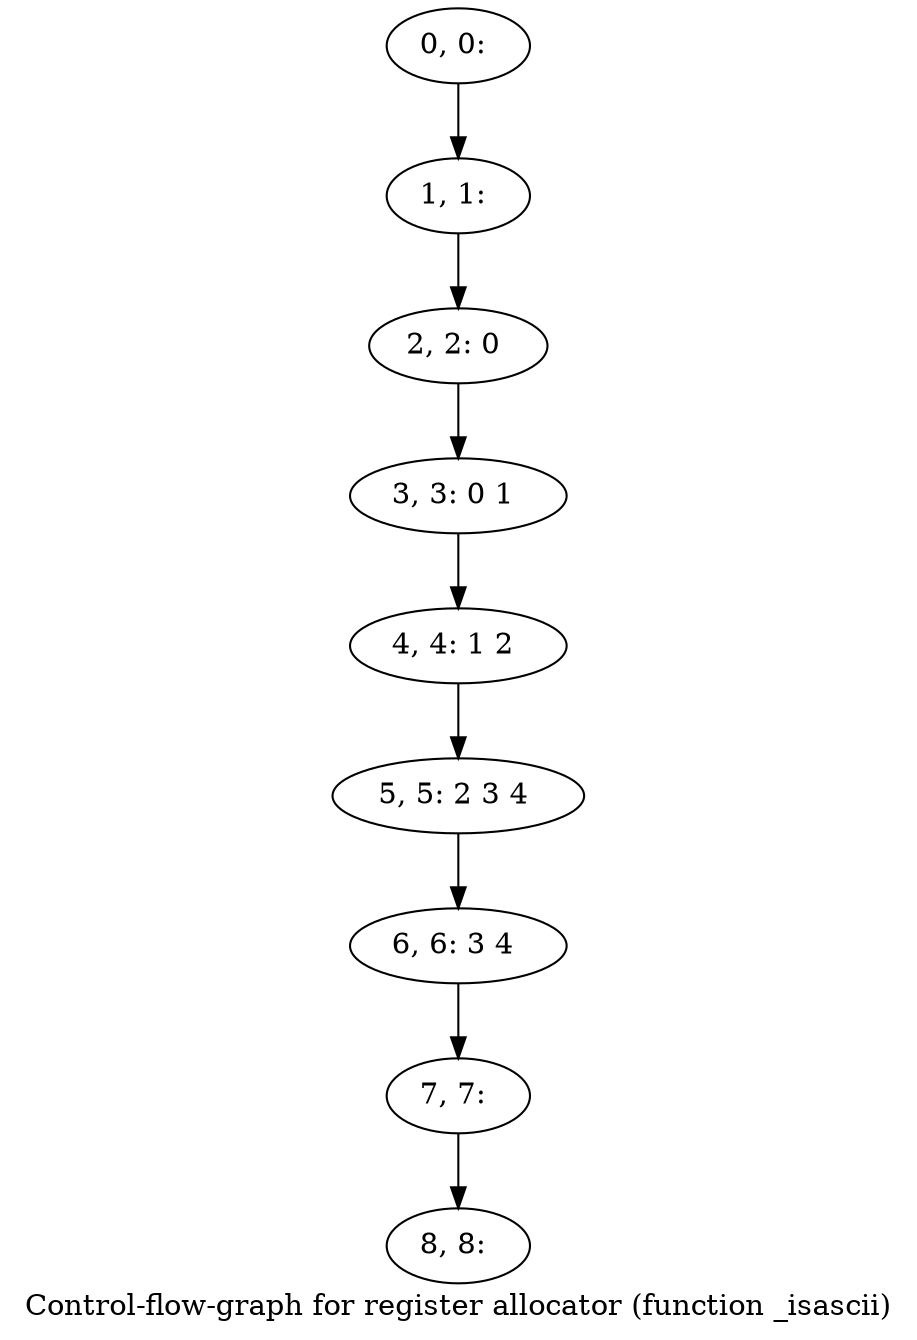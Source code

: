 digraph G {
graph [label="Control-flow-graph for register allocator (function _isascii)"]
0[label="0, 0: "];
1[label="1, 1: "];
2[label="2, 2: 0 "];
3[label="3, 3: 0 1 "];
4[label="4, 4: 1 2 "];
5[label="5, 5: 2 3 4 "];
6[label="6, 6: 3 4 "];
7[label="7, 7: "];
8[label="8, 8: "];
0->1 ;
1->2 ;
2->3 ;
3->4 ;
4->5 ;
5->6 ;
6->7 ;
7->8 ;
}
